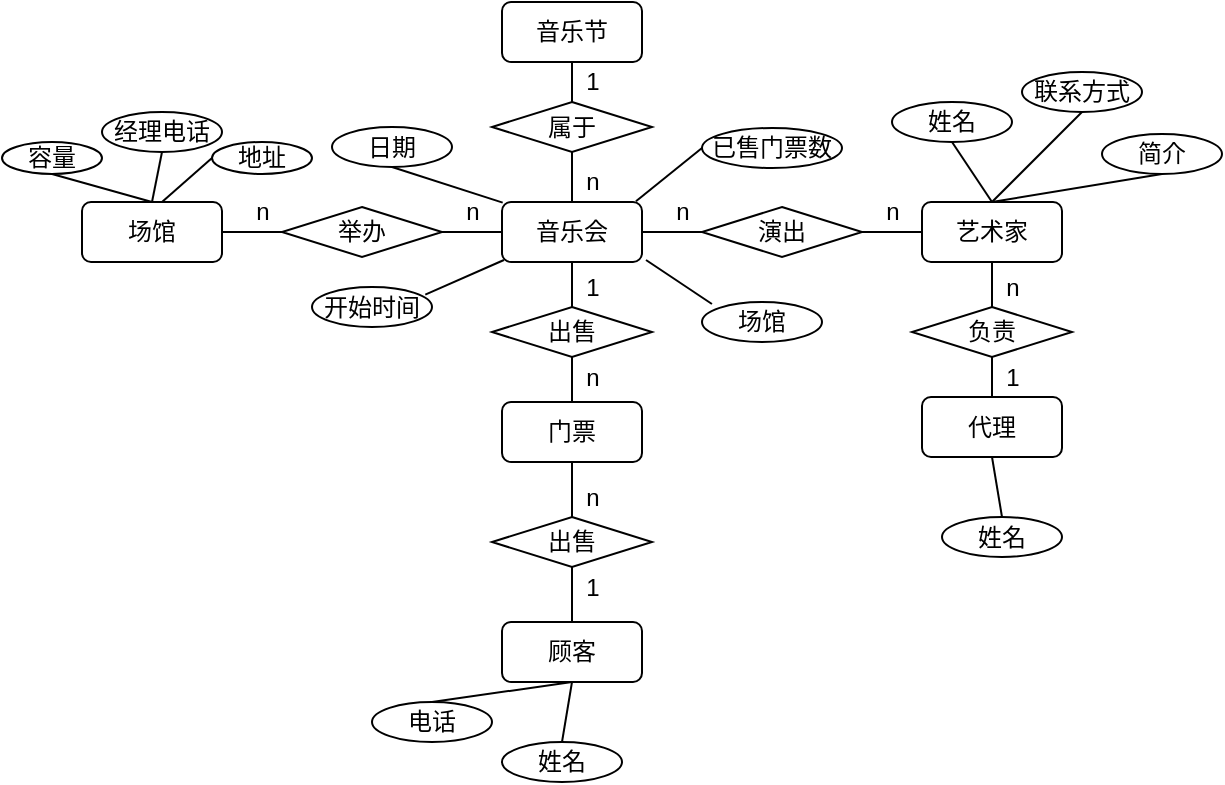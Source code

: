 <mxfile version="12.3.9" type="github" pages="1"><diagram id="4k-ACEixJ37o19lmkG_f" name="Page-1"><mxGraphModel dx="951" dy="481" grid="1" gridSize="10" guides="1" tooltips="1" connect="1" arrows="1" fold="1" page="1" pageScale="1" pageWidth="827" pageHeight="1169" math="0" shadow="0"><root><mxCell id="0"/><mxCell id="1" parent="0"/><mxCell id="A0Etcpiskgfhd8xet_po-24" value="音乐节" style="rounded=1;whiteSpace=wrap;html=1;" vertex="1" parent="1"><mxGeometry x="360" y="40" width="70" height="30" as="geometry"/></mxCell><mxCell id="A0Etcpiskgfhd8xet_po-25" value="音乐会" style="rounded=1;whiteSpace=wrap;html=1;" vertex="1" parent="1"><mxGeometry x="360" y="140" width="70" height="30" as="geometry"/></mxCell><mxCell id="A0Etcpiskgfhd8xet_po-26" value="属于" style="rhombus;whiteSpace=wrap;html=1;" vertex="1" parent="1"><mxGeometry x="355" y="90" width="80" height="25" as="geometry"/></mxCell><mxCell id="A0Etcpiskgfhd8xet_po-33" value="" style="endArrow=none;html=1;entryX=0.5;entryY=1;entryDx=0;entryDy=0;exitX=0.5;exitY=0;exitDx=0;exitDy=0;" edge="1" parent="1" source="A0Etcpiskgfhd8xet_po-26" target="A0Etcpiskgfhd8xet_po-24"><mxGeometry width="50" height="50" relative="1" as="geometry"><mxPoint x="360" y="240" as="sourcePoint"/><mxPoint x="410" y="190" as="targetPoint"/></mxGeometry></mxCell><mxCell id="A0Etcpiskgfhd8xet_po-34" value="" style="endArrow=none;html=1;entryX=0.5;entryY=1;entryDx=0;entryDy=0;exitX=0.5;exitY=0;exitDx=0;exitDy=0;" edge="1" parent="1" source="A0Etcpiskgfhd8xet_po-25" target="A0Etcpiskgfhd8xet_po-26"><mxGeometry width="50" height="50" relative="1" as="geometry"><mxPoint x="360" y="240" as="sourcePoint"/><mxPoint x="410" y="190" as="targetPoint"/></mxGeometry></mxCell><mxCell id="A0Etcpiskgfhd8xet_po-35" value="1" style="text;html=1;align=center;verticalAlign=middle;resizable=0;points=[];;autosize=1;" vertex="1" parent="1"><mxGeometry x="395" y="70" width="20" height="20" as="geometry"/></mxCell><mxCell id="A0Etcpiskgfhd8xet_po-36" value="n" style="text;html=1;align=center;verticalAlign=middle;resizable=0;points=[];;autosize=1;" vertex="1" parent="1"><mxGeometry x="395" y="120" width="20" height="20" as="geometry"/></mxCell><mxCell id="A0Etcpiskgfhd8xet_po-37" value="场馆" style="rounded=1;whiteSpace=wrap;html=1;" vertex="1" parent="1"><mxGeometry x="150" y="140" width="70" height="30" as="geometry"/></mxCell><mxCell id="A0Etcpiskgfhd8xet_po-38" value="举办" style="rhombus;whiteSpace=wrap;html=1;" vertex="1" parent="1"><mxGeometry x="250" y="142.5" width="80" height="25" as="geometry"/></mxCell><mxCell id="A0Etcpiskgfhd8xet_po-39" value="" style="endArrow=none;html=1;exitX=1;exitY=0.5;exitDx=0;exitDy=0;entryX=0;entryY=0.5;entryDx=0;entryDy=0;" edge="1" parent="1" source="A0Etcpiskgfhd8xet_po-37" target="A0Etcpiskgfhd8xet_po-38"><mxGeometry width="50" height="50" relative="1" as="geometry"><mxPoint x="150" y="240" as="sourcePoint"/><mxPoint x="200" y="190" as="targetPoint"/></mxGeometry></mxCell><mxCell id="A0Etcpiskgfhd8xet_po-41" value="" style="endArrow=none;html=1;entryX=1;entryY=0.5;entryDx=0;entryDy=0;exitX=0;exitY=0.5;exitDx=0;exitDy=0;" edge="1" parent="1" source="A0Etcpiskgfhd8xet_po-25" target="A0Etcpiskgfhd8xet_po-38"><mxGeometry width="50" height="50" relative="1" as="geometry"><mxPoint x="150" y="240" as="sourcePoint"/><mxPoint x="200" y="190" as="targetPoint"/></mxGeometry></mxCell><mxCell id="A0Etcpiskgfhd8xet_po-42" value="艺术家" style="rounded=1;whiteSpace=wrap;html=1;" vertex="1" parent="1"><mxGeometry x="570" y="140" width="70" height="30" as="geometry"/></mxCell><mxCell id="A0Etcpiskgfhd8xet_po-43" value="演出" style="rhombus;whiteSpace=wrap;html=1;" vertex="1" parent="1"><mxGeometry x="460" y="142.5" width="80" height="25" as="geometry"/></mxCell><mxCell id="A0Etcpiskgfhd8xet_po-44" value="" style="endArrow=none;html=1;entryX=1;entryY=0.5;entryDx=0;entryDy=0;exitX=0;exitY=0.5;exitDx=0;exitDy=0;" edge="1" parent="1" source="A0Etcpiskgfhd8xet_po-43" target="A0Etcpiskgfhd8xet_po-25"><mxGeometry width="50" height="50" relative="1" as="geometry"><mxPoint x="150" y="240" as="sourcePoint"/><mxPoint x="200" y="190" as="targetPoint"/></mxGeometry></mxCell><mxCell id="A0Etcpiskgfhd8xet_po-45" value="" style="endArrow=none;html=1;entryX=1;entryY=0.5;entryDx=0;entryDy=0;exitX=0;exitY=0.5;exitDx=0;exitDy=0;" edge="1" parent="1" source="A0Etcpiskgfhd8xet_po-42" target="A0Etcpiskgfhd8xet_po-43"><mxGeometry width="50" height="50" relative="1" as="geometry"><mxPoint x="150" y="240" as="sourcePoint"/><mxPoint x="200" y="190" as="targetPoint"/></mxGeometry></mxCell><mxCell id="A0Etcpiskgfhd8xet_po-46" value="n" style="text;html=1;align=center;verticalAlign=middle;resizable=0;points=[];;autosize=1;" vertex="1" parent="1"><mxGeometry x="230" y="135" width="20" height="20" as="geometry"/></mxCell><mxCell id="A0Etcpiskgfhd8xet_po-47" value="n" style="text;html=1;align=center;verticalAlign=middle;resizable=0;points=[];;autosize=1;" vertex="1" parent="1"><mxGeometry x="335" y="135" width="20" height="20" as="geometry"/></mxCell><mxCell id="A0Etcpiskgfhd8xet_po-48" value="n" style="text;html=1;align=center;verticalAlign=middle;resizable=0;points=[];;autosize=1;" vertex="1" parent="1"><mxGeometry x="440" y="135" width="20" height="20" as="geometry"/></mxCell><mxCell id="A0Etcpiskgfhd8xet_po-49" value="n" style="text;html=1;align=center;verticalAlign=middle;resizable=0;points=[];;autosize=1;" vertex="1" parent="1"><mxGeometry x="545" y="135" width="20" height="20" as="geometry"/></mxCell><mxCell id="A0Etcpiskgfhd8xet_po-50" value="门票" style="rounded=1;whiteSpace=wrap;html=1;" vertex="1" parent="1"><mxGeometry x="360" y="240" width="70" height="30" as="geometry"/></mxCell><mxCell id="A0Etcpiskgfhd8xet_po-51" value="出售" style="rhombus;whiteSpace=wrap;html=1;" vertex="1" parent="1"><mxGeometry x="355" y="192.5" width="80" height="25" as="geometry"/></mxCell><mxCell id="A0Etcpiskgfhd8xet_po-52" value="" style="endArrow=none;html=1;entryX=0.5;entryY=1;entryDx=0;entryDy=0;exitX=0.5;exitY=0;exitDx=0;exitDy=0;" edge="1" parent="1" source="A0Etcpiskgfhd8xet_po-51" target="A0Etcpiskgfhd8xet_po-25"><mxGeometry width="50" height="50" relative="1" as="geometry"><mxPoint x="150" y="340" as="sourcePoint"/><mxPoint x="200" y="290" as="targetPoint"/></mxGeometry></mxCell><mxCell id="A0Etcpiskgfhd8xet_po-53" value="" style="endArrow=none;html=1;entryX=0.5;entryY=1;entryDx=0;entryDy=0;exitX=0.5;exitY=0;exitDx=0;exitDy=0;" edge="1" parent="1" source="A0Etcpiskgfhd8xet_po-50" target="A0Etcpiskgfhd8xet_po-51"><mxGeometry width="50" height="50" relative="1" as="geometry"><mxPoint x="395" y="236" as="sourcePoint"/><mxPoint x="200" y="290" as="targetPoint"/></mxGeometry></mxCell><mxCell id="A0Etcpiskgfhd8xet_po-54" value="1&lt;br&gt;" style="text;html=1;align=center;verticalAlign=middle;resizable=0;points=[];;autosize=1;" vertex="1" parent="1"><mxGeometry x="395" y="172.5" width="20" height="20" as="geometry"/></mxCell><mxCell id="A0Etcpiskgfhd8xet_po-55" value="n" style="text;html=1;align=center;verticalAlign=middle;resizable=0;points=[];;autosize=1;" vertex="1" parent="1"><mxGeometry x="395" y="217.5" width="20" height="20" as="geometry"/></mxCell><mxCell id="A0Etcpiskgfhd8xet_po-56" value="顾客" style="rounded=1;whiteSpace=wrap;html=1;" vertex="1" parent="1"><mxGeometry x="360" y="350" width="70" height="30" as="geometry"/></mxCell><mxCell id="A0Etcpiskgfhd8xet_po-57" value="出售" style="rhombus;whiteSpace=wrap;html=1;" vertex="1" parent="1"><mxGeometry x="355" y="297.5" width="80" height="25" as="geometry"/></mxCell><mxCell id="A0Etcpiskgfhd8xet_po-58" value="" style="endArrow=none;html=1;entryX=0.5;entryY=1;entryDx=0;entryDy=0;" edge="1" parent="1" source="A0Etcpiskgfhd8xet_po-57" target="A0Etcpiskgfhd8xet_po-50"><mxGeometry width="50" height="50" relative="1" as="geometry"><mxPoint x="150" y="450" as="sourcePoint"/><mxPoint x="200" y="400" as="targetPoint"/></mxGeometry></mxCell><mxCell id="A0Etcpiskgfhd8xet_po-59" value="" style="endArrow=none;html=1;entryX=0.5;entryY=1;entryDx=0;entryDy=0;exitX=0.5;exitY=0;exitDx=0;exitDy=0;" edge="1" parent="1" source="A0Etcpiskgfhd8xet_po-56" target="A0Etcpiskgfhd8xet_po-57"><mxGeometry width="50" height="50" relative="1" as="geometry"><mxPoint x="150" y="450" as="sourcePoint"/><mxPoint x="200" y="400" as="targetPoint"/></mxGeometry></mxCell><mxCell id="A0Etcpiskgfhd8xet_po-60" value="1" style="text;html=1;align=center;verticalAlign=middle;resizable=0;points=[];;autosize=1;" vertex="1" parent="1"><mxGeometry x="395" y="322.5" width="20" height="20" as="geometry"/></mxCell><mxCell id="A0Etcpiskgfhd8xet_po-61" value="n" style="text;html=1;align=center;verticalAlign=middle;resizable=0;points=[];;autosize=1;" vertex="1" parent="1"><mxGeometry x="395" y="277.5" width="20" height="20" as="geometry"/></mxCell><mxCell id="A0Etcpiskgfhd8xet_po-62" value="负责" style="rhombus;whiteSpace=wrap;html=1;" vertex="1" parent="1"><mxGeometry x="565" y="192.5" width="80" height="25" as="geometry"/></mxCell><mxCell id="A0Etcpiskgfhd8xet_po-63" value="代理" style="rounded=1;whiteSpace=wrap;html=1;" vertex="1" parent="1"><mxGeometry x="570" y="237.5" width="70" height="30" as="geometry"/></mxCell><mxCell id="A0Etcpiskgfhd8xet_po-64" value="" style="endArrow=none;html=1;entryX=0.5;entryY=1;entryDx=0;entryDy=0;exitX=0.5;exitY=0;exitDx=0;exitDy=0;" edge="1" parent="1" source="A0Etcpiskgfhd8xet_po-62" target="A0Etcpiskgfhd8xet_po-42"><mxGeometry width="50" height="50" relative="1" as="geometry"><mxPoint x="500" y="230" as="sourcePoint"/><mxPoint x="550" y="180" as="targetPoint"/></mxGeometry></mxCell><mxCell id="A0Etcpiskgfhd8xet_po-65" value="" style="endArrow=none;html=1;entryX=0.5;entryY=1;entryDx=0;entryDy=0;exitX=0.5;exitY=0;exitDx=0;exitDy=0;" edge="1" parent="1" source="A0Etcpiskgfhd8xet_po-63" target="A0Etcpiskgfhd8xet_po-62"><mxGeometry width="50" height="50" relative="1" as="geometry"><mxPoint x="475" y="262.5" as="sourcePoint"/><mxPoint x="525" y="212.5" as="targetPoint"/></mxGeometry></mxCell><mxCell id="A0Etcpiskgfhd8xet_po-66" value="n" style="text;html=1;align=center;verticalAlign=middle;resizable=0;points=[];;autosize=1;" vertex="1" parent="1"><mxGeometry x="605" y="172.5" width="20" height="20" as="geometry"/></mxCell><mxCell id="A0Etcpiskgfhd8xet_po-67" value="1" style="text;html=1;align=center;verticalAlign=middle;resizable=0;points=[];;autosize=1;" vertex="1" parent="1"><mxGeometry x="605" y="217.5" width="20" height="20" as="geometry"/></mxCell><mxCell id="A0Etcpiskgfhd8xet_po-85" style="edgeStyle=orthogonalEdgeStyle;rounded=0;orthogonalLoop=1;jettySize=auto;html=1;exitX=0.5;exitY=1;exitDx=0;exitDy=0;" edge="1" parent="1" source="A0Etcpiskgfhd8xet_po-68"><mxGeometry relative="1" as="geometry"><mxPoint x="135" y="126.333" as="targetPoint"/></mxGeometry></mxCell><mxCell id="A0Etcpiskgfhd8xet_po-68" value="容量" style="ellipse;whiteSpace=wrap;html=1;" vertex="1" parent="1"><mxGeometry x="110" y="110" width="50" height="16" as="geometry"/></mxCell><mxCell id="A0Etcpiskgfhd8xet_po-71" value="经理电话" style="ellipse;whiteSpace=wrap;html=1;" vertex="1" parent="1"><mxGeometry x="160" y="95" width="60" height="20" as="geometry"/></mxCell><mxCell id="A0Etcpiskgfhd8xet_po-73" value="电话" style="ellipse;whiteSpace=wrap;html=1;" vertex="1" parent="1"><mxGeometry x="295" y="390" width="60" height="20" as="geometry"/></mxCell><mxCell id="A0Etcpiskgfhd8xet_po-74" value="姓名" style="ellipse;whiteSpace=wrap;html=1;" vertex="1" parent="1"><mxGeometry x="360" y="410" width="60" height="20" as="geometry"/></mxCell><mxCell id="A0Etcpiskgfhd8xet_po-75" value="姓名" style="ellipse;whiteSpace=wrap;html=1;" vertex="1" parent="1"><mxGeometry x="555" y="90" width="60" height="20" as="geometry"/></mxCell><mxCell id="A0Etcpiskgfhd8xet_po-76" value="联系方式" style="ellipse;whiteSpace=wrap;html=1;" vertex="1" parent="1"><mxGeometry x="620" y="75" width="60" height="20" as="geometry"/></mxCell><mxCell id="A0Etcpiskgfhd8xet_po-77" value="简介" style="ellipse;whiteSpace=wrap;html=1;" vertex="1" parent="1"><mxGeometry x="660" y="106" width="60" height="20" as="geometry"/></mxCell><mxCell id="A0Etcpiskgfhd8xet_po-78" value="日期" style="ellipse;whiteSpace=wrap;html=1;" vertex="1" parent="1"><mxGeometry x="275" y="102.5" width="60" height="20" as="geometry"/></mxCell><mxCell id="A0Etcpiskgfhd8xet_po-79" value="开始时间" style="ellipse;whiteSpace=wrap;html=1;" vertex="1" parent="1"><mxGeometry x="265" y="182.5" width="60" height="20" as="geometry"/></mxCell><mxCell id="A0Etcpiskgfhd8xet_po-80" value="场馆" style="ellipse;whiteSpace=wrap;html=1;" vertex="1" parent="1"><mxGeometry x="460" y="190" width="60" height="20" as="geometry"/></mxCell><mxCell id="A0Etcpiskgfhd8xet_po-83" value="已售门票数" style="ellipse;whiteSpace=wrap;html=1;" vertex="1" parent="1"><mxGeometry x="460" y="103" width="70" height="20" as="geometry"/></mxCell><mxCell id="A0Etcpiskgfhd8xet_po-84" value="姓名" style="ellipse;whiteSpace=wrap;html=1;" vertex="1" parent="1"><mxGeometry x="580" y="297.5" width="60" height="20" as="geometry"/></mxCell><mxCell id="A0Etcpiskgfhd8xet_po-86" value="" style="endArrow=none;html=1;entryX=0.5;entryY=1;entryDx=0;entryDy=0;exitX=0.5;exitY=0;exitDx=0;exitDy=0;" edge="1" parent="1" source="A0Etcpiskgfhd8xet_po-37" target="A0Etcpiskgfhd8xet_po-68"><mxGeometry width="50" height="50" relative="1" as="geometry"><mxPoint x="110" y="500" as="sourcePoint"/><mxPoint x="160" y="450" as="targetPoint"/></mxGeometry></mxCell><mxCell id="A0Etcpiskgfhd8xet_po-87" value="" style="endArrow=none;html=1;entryX=0.5;entryY=1;entryDx=0;entryDy=0;exitX=0.5;exitY=0;exitDx=0;exitDy=0;" edge="1" parent="1" source="A0Etcpiskgfhd8xet_po-37" target="A0Etcpiskgfhd8xet_po-71"><mxGeometry width="50" height="50" relative="1" as="geometry"><mxPoint x="110" y="500" as="sourcePoint"/><mxPoint x="160" y="450" as="targetPoint"/></mxGeometry></mxCell><mxCell id="A0Etcpiskgfhd8xet_po-88" value="" style="endArrow=none;html=1;entryX=0.5;entryY=1;entryDx=0;entryDy=0;exitX=0.005;exitY=0.011;exitDx=0;exitDy=0;exitPerimeter=0;" edge="1" parent="1" source="A0Etcpiskgfhd8xet_po-25" target="A0Etcpiskgfhd8xet_po-78"><mxGeometry width="50" height="50" relative="1" as="geometry"><mxPoint x="110" y="500" as="sourcePoint"/><mxPoint x="160" y="450" as="targetPoint"/></mxGeometry></mxCell><mxCell id="A0Etcpiskgfhd8xet_po-89" value="" style="endArrow=none;html=1;entryX=0.944;entryY=0.192;entryDx=0;entryDy=0;entryPerimeter=0;exitX=0.014;exitY=0.967;exitDx=0;exitDy=0;exitPerimeter=0;" edge="1" parent="1" source="A0Etcpiskgfhd8xet_po-25" target="A0Etcpiskgfhd8xet_po-79"><mxGeometry width="50" height="50" relative="1" as="geometry"><mxPoint x="110" y="500" as="sourcePoint"/><mxPoint x="160" y="450" as="targetPoint"/></mxGeometry></mxCell><mxCell id="A0Etcpiskgfhd8xet_po-90" value="" style="endArrow=none;html=1;entryX=0;entryY=0.5;entryDx=0;entryDy=0;exitX=0.957;exitY=-0.011;exitDx=0;exitDy=0;exitPerimeter=0;" edge="1" parent="1" source="A0Etcpiskgfhd8xet_po-25" target="A0Etcpiskgfhd8xet_po-83"><mxGeometry width="50" height="50" relative="1" as="geometry"><mxPoint x="110" y="500" as="sourcePoint"/><mxPoint x="160" y="450" as="targetPoint"/></mxGeometry></mxCell><mxCell id="A0Etcpiskgfhd8xet_po-91" value="" style="endArrow=none;html=1;exitX=0.083;exitY=0.05;exitDx=0;exitDy=0;exitPerimeter=0;" edge="1" parent="1" source="A0Etcpiskgfhd8xet_po-80"><mxGeometry width="50" height="50" relative="1" as="geometry"><mxPoint x="460" y="190" as="sourcePoint"/><mxPoint x="432" y="169" as="targetPoint"/></mxGeometry></mxCell><mxCell id="A0Etcpiskgfhd8xet_po-92" value="地址" style="ellipse;whiteSpace=wrap;html=1;" vertex="1" parent="1"><mxGeometry x="215" y="110" width="50" height="16" as="geometry"/></mxCell><mxCell id="A0Etcpiskgfhd8xet_po-93" value="" style="endArrow=none;html=1;entryX=0;entryY=0.5;entryDx=0;entryDy=0;" edge="1" parent="1" target="A0Etcpiskgfhd8xet_po-92"><mxGeometry width="50" height="50" relative="1" as="geometry"><mxPoint x="190" y="140" as="sourcePoint"/><mxPoint x="160" y="450" as="targetPoint"/></mxGeometry></mxCell><mxCell id="A0Etcpiskgfhd8xet_po-94" value="" style="endArrow=none;html=1;entryX=0.5;entryY=0;entryDx=0;entryDy=0;exitX=0.5;exitY=1;exitDx=0;exitDy=0;" edge="1" parent="1" source="A0Etcpiskgfhd8xet_po-63" target="A0Etcpiskgfhd8xet_po-84"><mxGeometry width="50" height="50" relative="1" as="geometry"><mxPoint x="110" y="500" as="sourcePoint"/><mxPoint x="160" y="450" as="targetPoint"/></mxGeometry></mxCell><mxCell id="A0Etcpiskgfhd8xet_po-95" value="" style="endArrow=none;html=1;entryX=0.5;entryY=1;entryDx=0;entryDy=0;exitX=0.5;exitY=0;exitDx=0;exitDy=0;" edge="1" parent="1" source="A0Etcpiskgfhd8xet_po-42" target="A0Etcpiskgfhd8xet_po-75"><mxGeometry width="50" height="50" relative="1" as="geometry"><mxPoint x="110" y="500" as="sourcePoint"/><mxPoint x="160" y="450" as="targetPoint"/></mxGeometry></mxCell><mxCell id="A0Etcpiskgfhd8xet_po-96" value="" style="endArrow=none;html=1;entryX=0.5;entryY=1;entryDx=0;entryDy=0;exitX=0.5;exitY=0;exitDx=0;exitDy=0;" edge="1" parent="1" source="A0Etcpiskgfhd8xet_po-42" target="A0Etcpiskgfhd8xet_po-76"><mxGeometry width="50" height="50" relative="1" as="geometry"><mxPoint x="610" y="120" as="sourcePoint"/><mxPoint x="160" y="450" as="targetPoint"/></mxGeometry></mxCell><mxCell id="A0Etcpiskgfhd8xet_po-97" value="" style="endArrow=none;html=1;entryX=0.5;entryY=1;entryDx=0;entryDy=0;exitX=0.5;exitY=0;exitDx=0;exitDy=0;" edge="1" parent="1" source="A0Etcpiskgfhd8xet_po-42" target="A0Etcpiskgfhd8xet_po-77"><mxGeometry width="50" height="50" relative="1" as="geometry"><mxPoint x="110" y="500" as="sourcePoint"/><mxPoint x="160" y="450" as="targetPoint"/></mxGeometry></mxCell><mxCell id="A0Etcpiskgfhd8xet_po-98" value="" style="endArrow=none;html=1;entryX=0.5;entryY=0;entryDx=0;entryDy=0;exitX=0.5;exitY=1;exitDx=0;exitDy=0;" edge="1" parent="1" source="A0Etcpiskgfhd8xet_po-56" target="A0Etcpiskgfhd8xet_po-73"><mxGeometry width="50" height="50" relative="1" as="geometry"><mxPoint x="110" y="500" as="sourcePoint"/><mxPoint x="160" y="450" as="targetPoint"/></mxGeometry></mxCell><mxCell id="A0Etcpiskgfhd8xet_po-99" value="" style="endArrow=none;html=1;entryX=0.5;entryY=1;entryDx=0;entryDy=0;exitX=0.5;exitY=0;exitDx=0;exitDy=0;" edge="1" parent="1" source="A0Etcpiskgfhd8xet_po-74" target="A0Etcpiskgfhd8xet_po-56"><mxGeometry width="50" height="50" relative="1" as="geometry"><mxPoint x="110" y="500" as="sourcePoint"/><mxPoint x="160" y="450" as="targetPoint"/></mxGeometry></mxCell></root></mxGraphModel></diagram></mxfile>